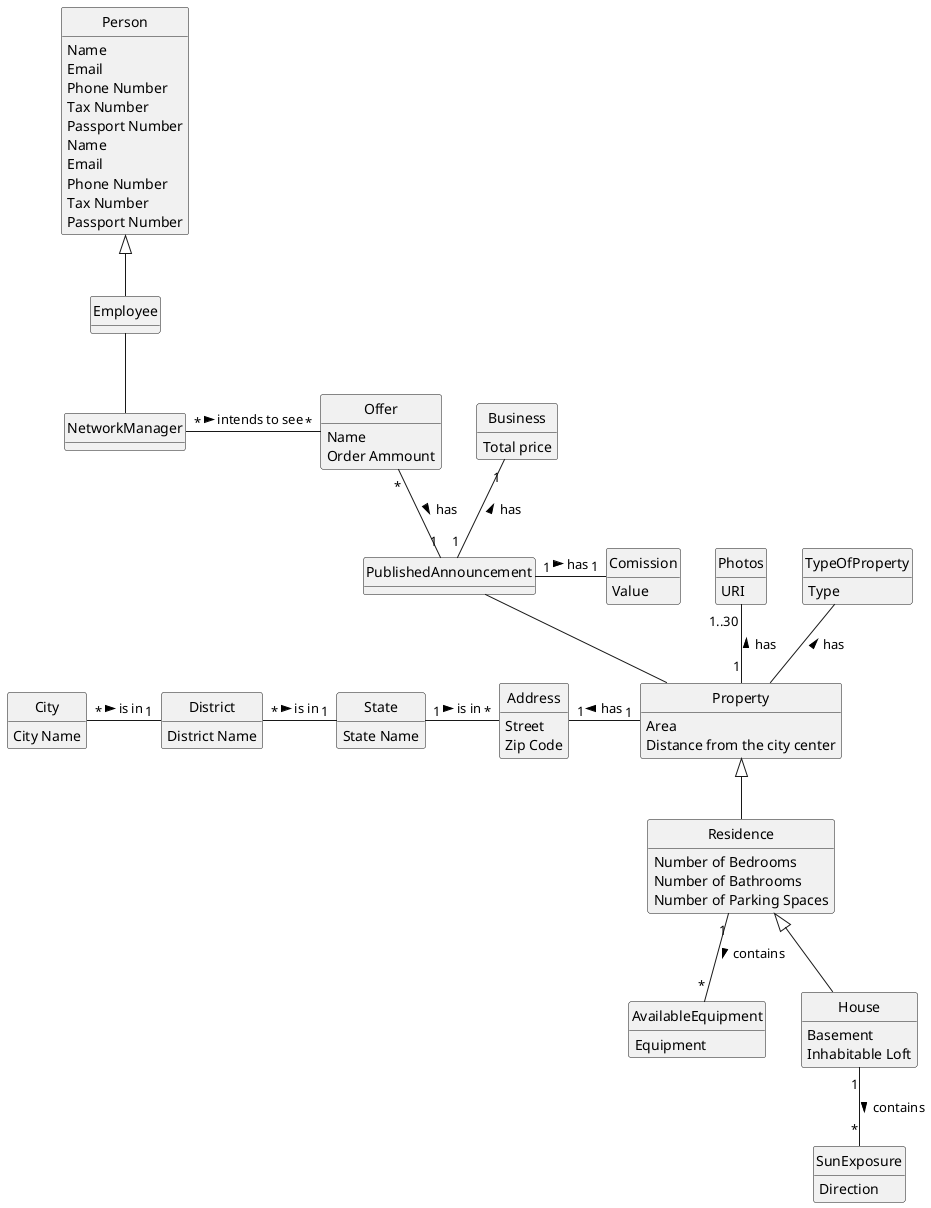 @startuml
skinparam monochrome true
skinparam packageStyle rectangle
skinparam shadowing false

'left to right direction

skinparam classAttributeIconSize 0

hide circle
hide methods


class Employee{
}

class Person{
Name
Email
Phone Number
Tax Number
Passport Number
}

class NetworkManager{
}

class Offer{
Name
Order Ammount
}

class Address {
Street
Zip Code
}

class AvailableEquipment {
Equipment
}


class Business {
Total price
}


class City {
City Name
}

class Comission {
Value
}


class District {
District Name
}


class House {
Basement
Inhabitable Loft
}

class Person {
Name
Email
Phone Number
Tax Number
Passport Number
}

class Photos {
URI
}

class Property {
Area
Distance from the city center
}

class PublishedAnnouncement {
}

class Residence {
Number of Bedrooms
Number of Bathrooms
Number of Parking Spaces
}


class State {
State Name
}

class SunExposure {
Direction
}

class TypeOfProperty {
Type
}

Person <|-- Employee
Employee -- NetworkManager


NetworkManager "*" - "*" Offer: intends to see >
Offer "*" -- "1" PublishedAnnouncement: has >
PublishedAnnouncement -- Property
TypeOfProperty -- Property : has <
Property <|-- Residence
Photos "1..30" -- "1" Property : has <
Residence <|-- House
Residence "1" -- "*" AvailableEquipment : contains >
House "1" -- "*" SunExposure: contains >
PublishedAnnouncement "1" - "1" Comission :has >
Business "1" -- "1" PublishedAnnouncement : has <

Address "1" -right-- "1" Property: has <
State "1" -left-- "*" District: is in <
District "1" -left-- "*" City: is in <
Address "*" -left-- "1" State: is in <


@enduml